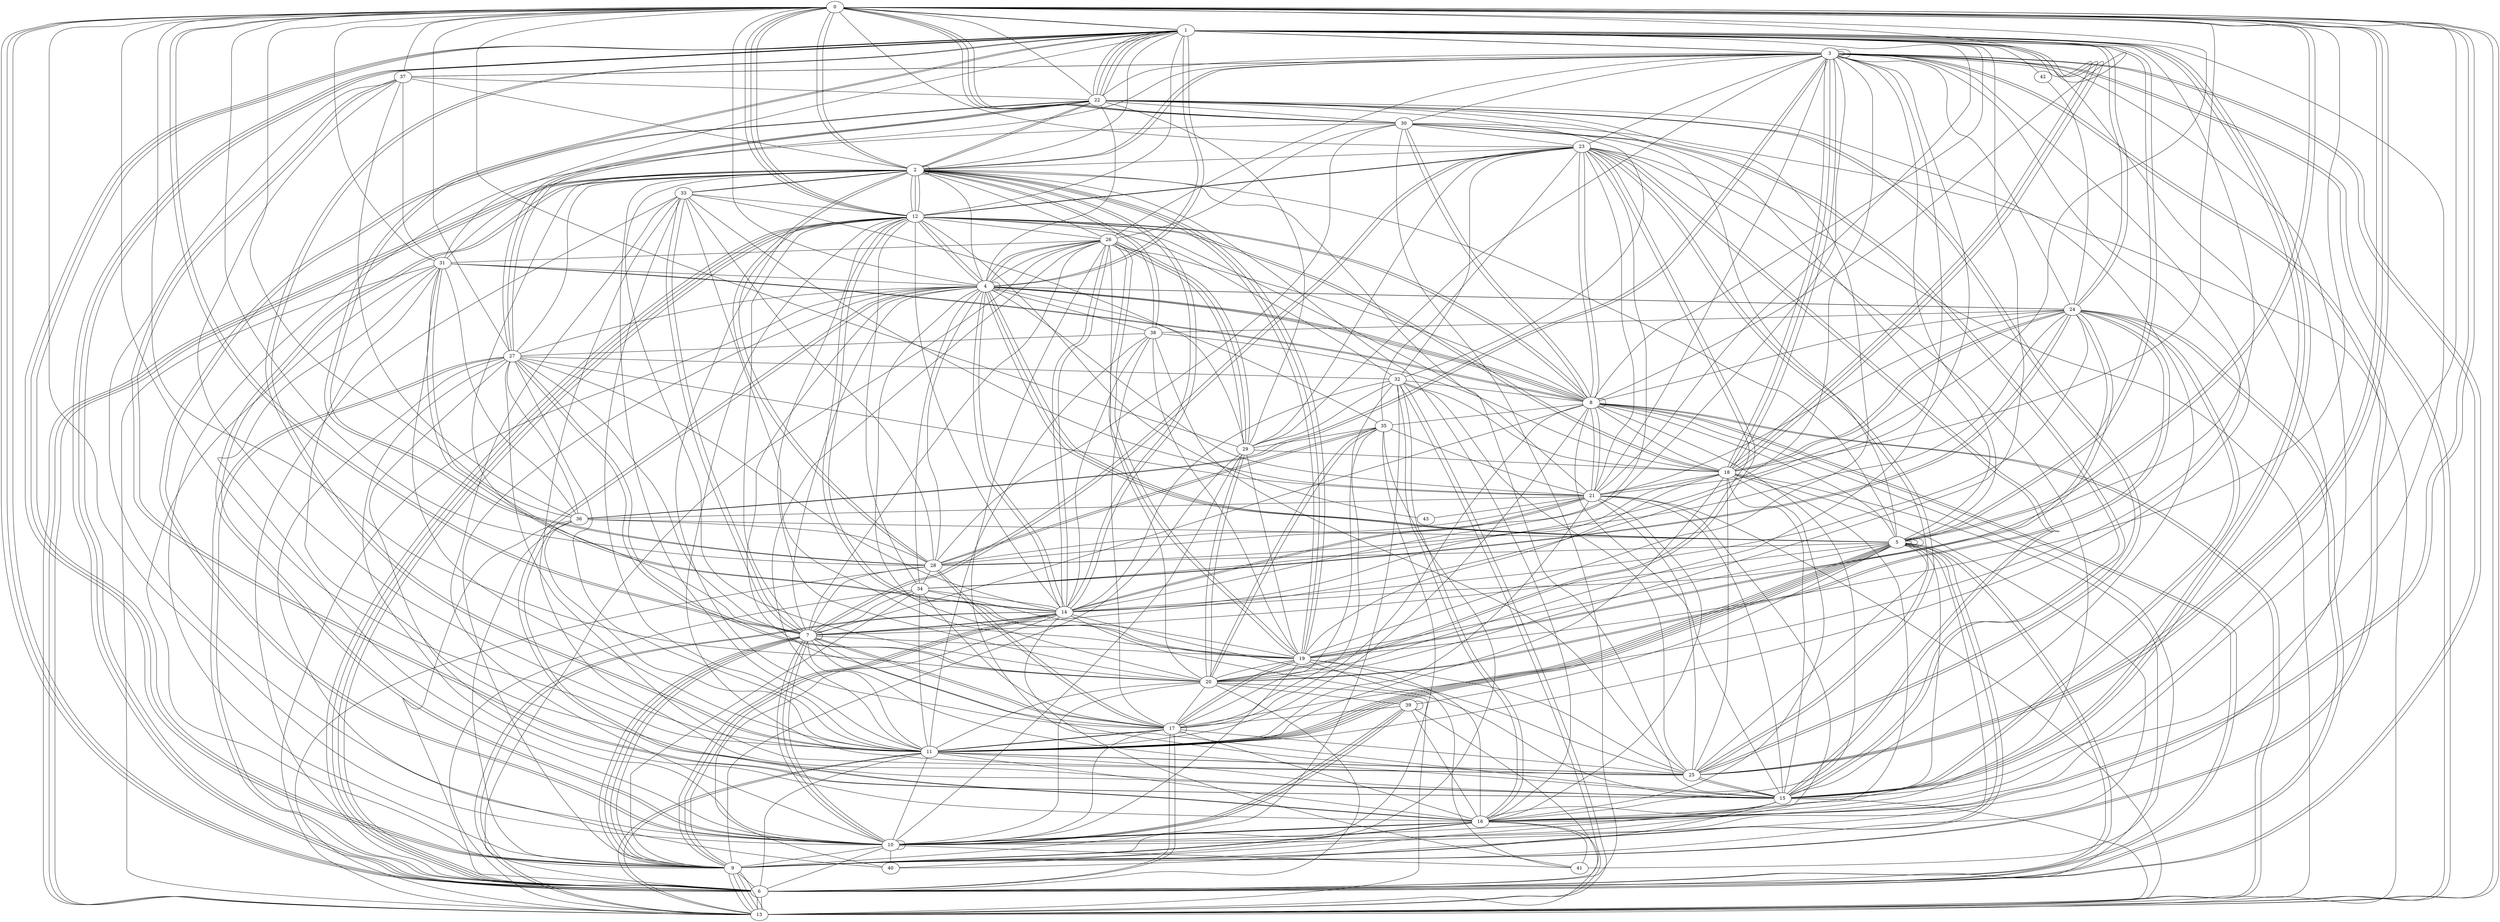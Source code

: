 graph G {
0;
1;
2;
3;
4;
5;
6;
7;
8;
9;
10;
11;
12;
13;
14;
15;
16;
17;
18;
19;
20;
21;
22;
23;
24;
25;
26;
27;
28;
29;
30;
31;
32;
33;
34;
35;
36;
37;
38;
39;
40;
41;
42;
43;
3--9 ;
19--29 ;
25--15 ;
20--29 ;
7--0 ;
39--10 ;
22--1 ;
3--34 ;
10--0 ;
12--0 ;
11--0 ;
7--33 ;
26--11 ;
9--18 ;
13--20 ;
12--21 ;
10--33 ;
18--8 ;
38--19 ;
5--6 ;
19--17 ;
14--4 ;
3--2 ;
27--4 ;
10--9 ;
7--28 ;
20--35 ;
8--12 ;
11--5 ;
0--7 ;
27--20 ;
9--30 ;
6--12 ;
5--5 ;
25--22 ;
29--26 ;
13--15 ;
18--1 ;
12--6 ;
7--4 ;
26--7 ;
9--4 ;
12--18 ;
34--14 ;
2--12 ;
26--29 ;
17--3 ;
24--34 ;
1--4 ;
8--31 ;
5--5 ;
23--7 ;
14--2 ;
26--4 ;
7--12 ;
26--30 ;
9--14 ;
7--19 ;
27--21 ;
19--34 ;
5--11 ;
4--16 ;
4--20 ;
2--11 ;
8--4 ;
29--22 ;
2--4 ;
27--10 ;
35--17 ;
21--4 ;
15--16 ;
28--35 ;
21--9 ;
5--11 ;
7--15 ;
1--24 ;
2--2 ;
10--10 ;
19--33 ;
9--16 ;
3--13 ;
10--22 ;
7--2 ;
14--41 ;
23--13 ;
5--25 ;
27--32 ;
12--20 ;
19--20 ;
24--15 ;
32--16 ;
21--14 ;
4--8 ;
28--30 ;
8--17 ;
10--16 ;
0--5 ;
13--2 ;
7--3 ;
2--28 ;
7--10 ;
26--2 ;
3--26 ;
25--18 ;
8--24 ;
3--30 ;
32--17 ;
13--0 ;
3--28 ;
24--6 ;
24--28 ;
5--4 ;
8--31 ;
3--36 ;
3--18 ;
13--2 ;
6--33 ;
20--39 ;
31--36 ;
12--14 ;
1--15 ;
1--28 ;
20--24 ;
8--26 ;
5--5 ;
11--33 ;
1--21 ;
36--28 ;
2--22 ;
11--16 ;
20--23 ;
31--15 ;
18--3 ;
34--12 ;
15--33 ;
31--4 ;
3--18 ;
6--39 ;
4--26 ;
22--30 ;
3--36 ;
13--3 ;
29--18 ;
7--8 ;
1--9 ;
5--4 ;
6--27 ;
2--16 ;
17--28 ;
36--37 ;
1--5 ;
19--22 ;
11--17 ;
18--16 ;
13--8 ;
17--17 ;
30--8 ;
17--19 ;
6--1 ;
3--6 ;
9--6 ;
24--3 ;
16--27 ;
3--11 ;
19--12 ;
16--3 ;
35--29 ;
6--8 ;
18--15 ;
5--19 ;
15--26 ;
2--33 ;
20--24 ;
24--15 ;
16--41 ;
4--1 ;
12--1 ;
33--2 ;
1--15 ;
11--25 ;
24--19 ;
13--32 ;
31--9 ;
11--13 ;
26--19 ;
15--8 ;
0--23 ;
18--24 ;
21--25 ;
12--43 ;
40--35 ;
3--1 ;
12--19 ;
10--7 ;
17--11 ;
36--5 ;
27--0 ;
8--4 ;
9--13 ;
0--37 ;
8--21 ;
13--21 ;
4--24 ;
11--1 ;
13--8 ;
15--40 ;
13--30 ;
12--4 ;
3--31 ;
41--8 ;
15--37 ;
29--3 ;
5--28 ;
0--4 ;
14--4 ;
1--22 ;
3--3 ;
6--27 ;
3--37 ;
18--6 ;
14--7 ;
24--14 ;
26--31 ;
24--6 ;
39--16 ;
35--21 ;
32--8 ;
23--35 ;
22--2 ;
27--22 ;
13--6 ;
14--40 ;
30--0 ;
32--29 ;
8--6 ;
4--22 ;
36--6 ;
29--26 ;
2--10 ;
3--10 ;
23--14 ;
14--13 ;
9--7 ;
18--11 ;
14--15 ;
27--22 ;
4--17 ;
2--10 ;
9--5 ;
31--37 ;
13--11 ;
27--2 ;
20--2 ;
23--20 ;
7--17 ;
18--32 ;
25--19 ;
19--24 ;
1--22 ;
13--32 ;
6--30 ;
25--12 ;
16--9 ;
40--27 ;
13--31 ;
21--36 ;
14--32 ;
37--22 ;
20--6 ;
36--27 ;
16--23 ;
39--10 ;
10--37 ;
21--23 ;
9--35 ;
12--8 ;
8--35 ;
27--7 ;
21--3 ;
14--18 ;
5--2 ;
2--14 ;
39--10 ;
14--38 ;
14--21 ;
0--25 ;
23--2 ;
8--23 ;
14--26 ;
24--34 ;
39--39 ;
18--10 ;
19--26 ;
1--14 ;
12--18 ;
2--13 ;
21--24 ;
28--1 ;
10--16 ;
30--5 ;
23--29 ;
15--0 ;
6--0 ;
0--1 ;
16--0 ;
22--1 ;
14--7 ;
4--13 ;
0--16 ;
1--31 ;
0--18 ;
3--3 ;
28--4 ;
5--10 ;
32--9 ;
28--33 ;
30--23 ;
5--0 ;
11--15 ;
9--14 ;
28--35 ;
23--12 ;
27--25 ;
25--38 ;
0--31 ;
13--34 ;
31--11 ;
3--2 ;
15--25 ;
25--11 ;
12--17 ;
15--22 ;
38--18 ;
9--13 ;
30--0 ;
4--12 ;
0--20 ;
6--11 ;
15--9 ;
9--1 ;
25--32 ;
9--34 ;
19--41 ;
6--5 ;
17--34 ;
1--6 ;
0--8 ;
24--38 ;
9--13 ;
15--23 ;
1--15 ;
10--31 ;
32--22 ;
11--36 ;
13--16 ;
1--42 ;
37--3 ;
16--5 ;
1--3 ;
19--0 ;
22--5 ;
23--32 ;
19--10 ;
6--17 ;
16--10 ;
15--23 ;
0--2 ;
33--12 ;
20--29 ;
6--13 ;
7--5 ;
16--8 ;
11--37 ;
7--23 ;
10--41 ;
42--24 ;
23--25 ;
24--18 ;
17--10 ;
5--1 ;
15--21 ;
22--27 ;
2--19 ;
26--6 ;
34--4 ;
22--0 ;
38--2 ;
9--1 ;
22--10 ;
26--4 ;
3--6 ;
9--14 ;
18--21 ;
5--3 ;
8--8 ;
38--4 ;
6--12 ;
28--17 ;
18--1 ;
1--6 ;
25--22 ;
3--20 ;
9--36 ;
20--27 ;
1--8 ;
2--28 ;
31--14 ;
6--12 ;
2--1 ;
16--4 ;
10--16 ;
25--7 ;
23--12 ;
27--14 ;
34--11 ;
7--9 ;
18--19 ;
19--2 ;
4--5 ;
16--32 ;
5--11 ;
20--1 ;
9--29 ;
26--20 ;
0--2 ;
29--0 ;
0--21 ;
28--34 ;
0--36 ;
1--11 ;
24--4 ;
11--10 ;
21--16 ;
17--20 ;
30--8 ;
16--17 ;
8--5 ;
0--30 ;
9--7 ;
10--7 ;
15--30 ;
12--2 ;
38--2 ;
17--7 ;
8--11 ;
31--14 ;
28--0 ;
0--12 ;
4--4 ;
9--13 ;
25--23 ;
0--25 ;
17--38 ;
8--23 ;
12--2 ;
2--37 ;
10--40 ;
11--38 ;
14--25 ;
25--17 ;
2--19 ;
35--20 ;
22--3 ;
9--5 ;
18--1 ;
6--0 ;
11--7 ;
11--20 ;
21--33 ;
38--27 ;
9--3 ;
11--5 ;
29--33 ;
0--25 ;
16--1 ;
0--13 ;
37--15 ;
39--5 ;
24--1 ;
21--43 ;
2--15 ;
12--26 ;
16--19 ;
7--7 ;
30--15 ;
11--21 ;
10--29 ;
0--6 ;
0--12 ;
7--33 ;
21--8 ;
28--13 ;
32--12 ;
14--26 ;
21--28 ;
10--20 ;
11--27 ;
7--34 ;
35--4 ;
13--14 ;
6--17 ;
0--1 ;
10--6 ;
39--17 ;
3--23 ;
9--7 ;
}
